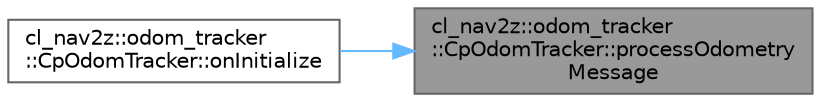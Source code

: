 digraph "cl_nav2z::odom_tracker::CpOdomTracker::processOdometryMessage"
{
 // LATEX_PDF_SIZE
  bgcolor="transparent";
  edge [fontname=Helvetica,fontsize=10,labelfontname=Helvetica,labelfontsize=10];
  node [fontname=Helvetica,fontsize=10,shape=box,height=0.2,width=0.4];
  rankdir="RL";
  Node1 [label="cl_nav2z::odom_tracker\l::CpOdomTracker::processOdometry\lMessage",height=0.2,width=0.4,color="gray40", fillcolor="grey60", style="filled", fontcolor="black",tooltip="odom callback: Updates the path - this must be called periodically for each odometry message."];
  Node1 -> Node2 [dir="back",color="steelblue1",style="solid"];
  Node2 [label="cl_nav2z::odom_tracker\l::CpOdomTracker::onInitialize",height=0.2,width=0.4,color="grey40", fillcolor="white", style="filled",URL="$classcl__nav2z_1_1odom__tracker_1_1CpOdomTracker.html#add235e7c3085e0e0fc7a3555abc7b0de",tooltip=" "];
}
